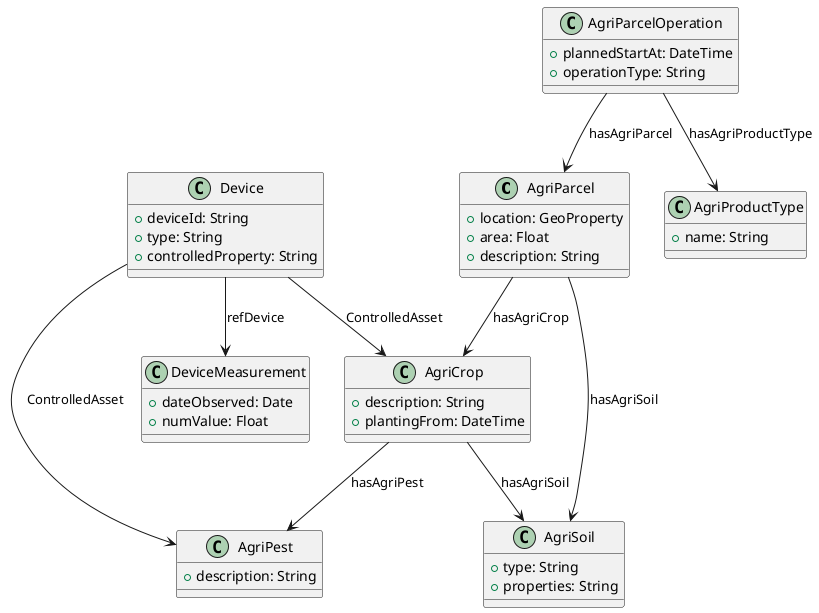 @startuml
'https://plantuml.com/class-diagram
class AgriParcel {
    + location: GeoProperty
    + area: Float
    + description: String
}
class AgriCrop {
    + description: String
    + plantingFrom: DateTime
}
class AgriSoil {
    + type: String
    + properties: String
}
class AgriParcelOperation {
    + plannedStartAt: DateTime
    + operationType: String
}
class Device {
    + deviceId: String
    + type: String
    + controlledProperty: String
}
class DeviceMeasurement {
    + dateObserved: Date
    + numValue: Float
}
class AgriPest {
    + description: String
}
class AgriProductType {
    + name: String
}

/'
class FeatureCollection {
    + type: String = "FeatureCollection"
    + features: List<Feature>
}
class Feature {
    + type: String = "Feature"
    + geometry: Geometry
    + properties: Map<String, Any>
}
class Geometry {
    + type: String
    + coordinates: List<Float>
}
AgriParcel "1" o-- "1" FeatureCollection : location
FeatureCollection "1" *-- "0..*" Feature : features
Feature "1" *-- "1" Geometry : geometry
'/

AgriParcel  --> AgriCrop : hasAgriCrop
AgriParcel --> AgriSoil : hasAgriSoil
AgriCrop --> AgriSoil : hasAgriSoil
AgriCrop --> AgriPest : hasAgriPest
Device --> DeviceMeasurement: refDevice
Device --> AgriPest: ControlledAsset
AgriParcelOperation --> AgriParcel : hasAgriParcel
AgriParcelOperation --> AgriProductType : hasAgriProductType
Device  --> AgriCrop : ControlledAsset
@enduml
